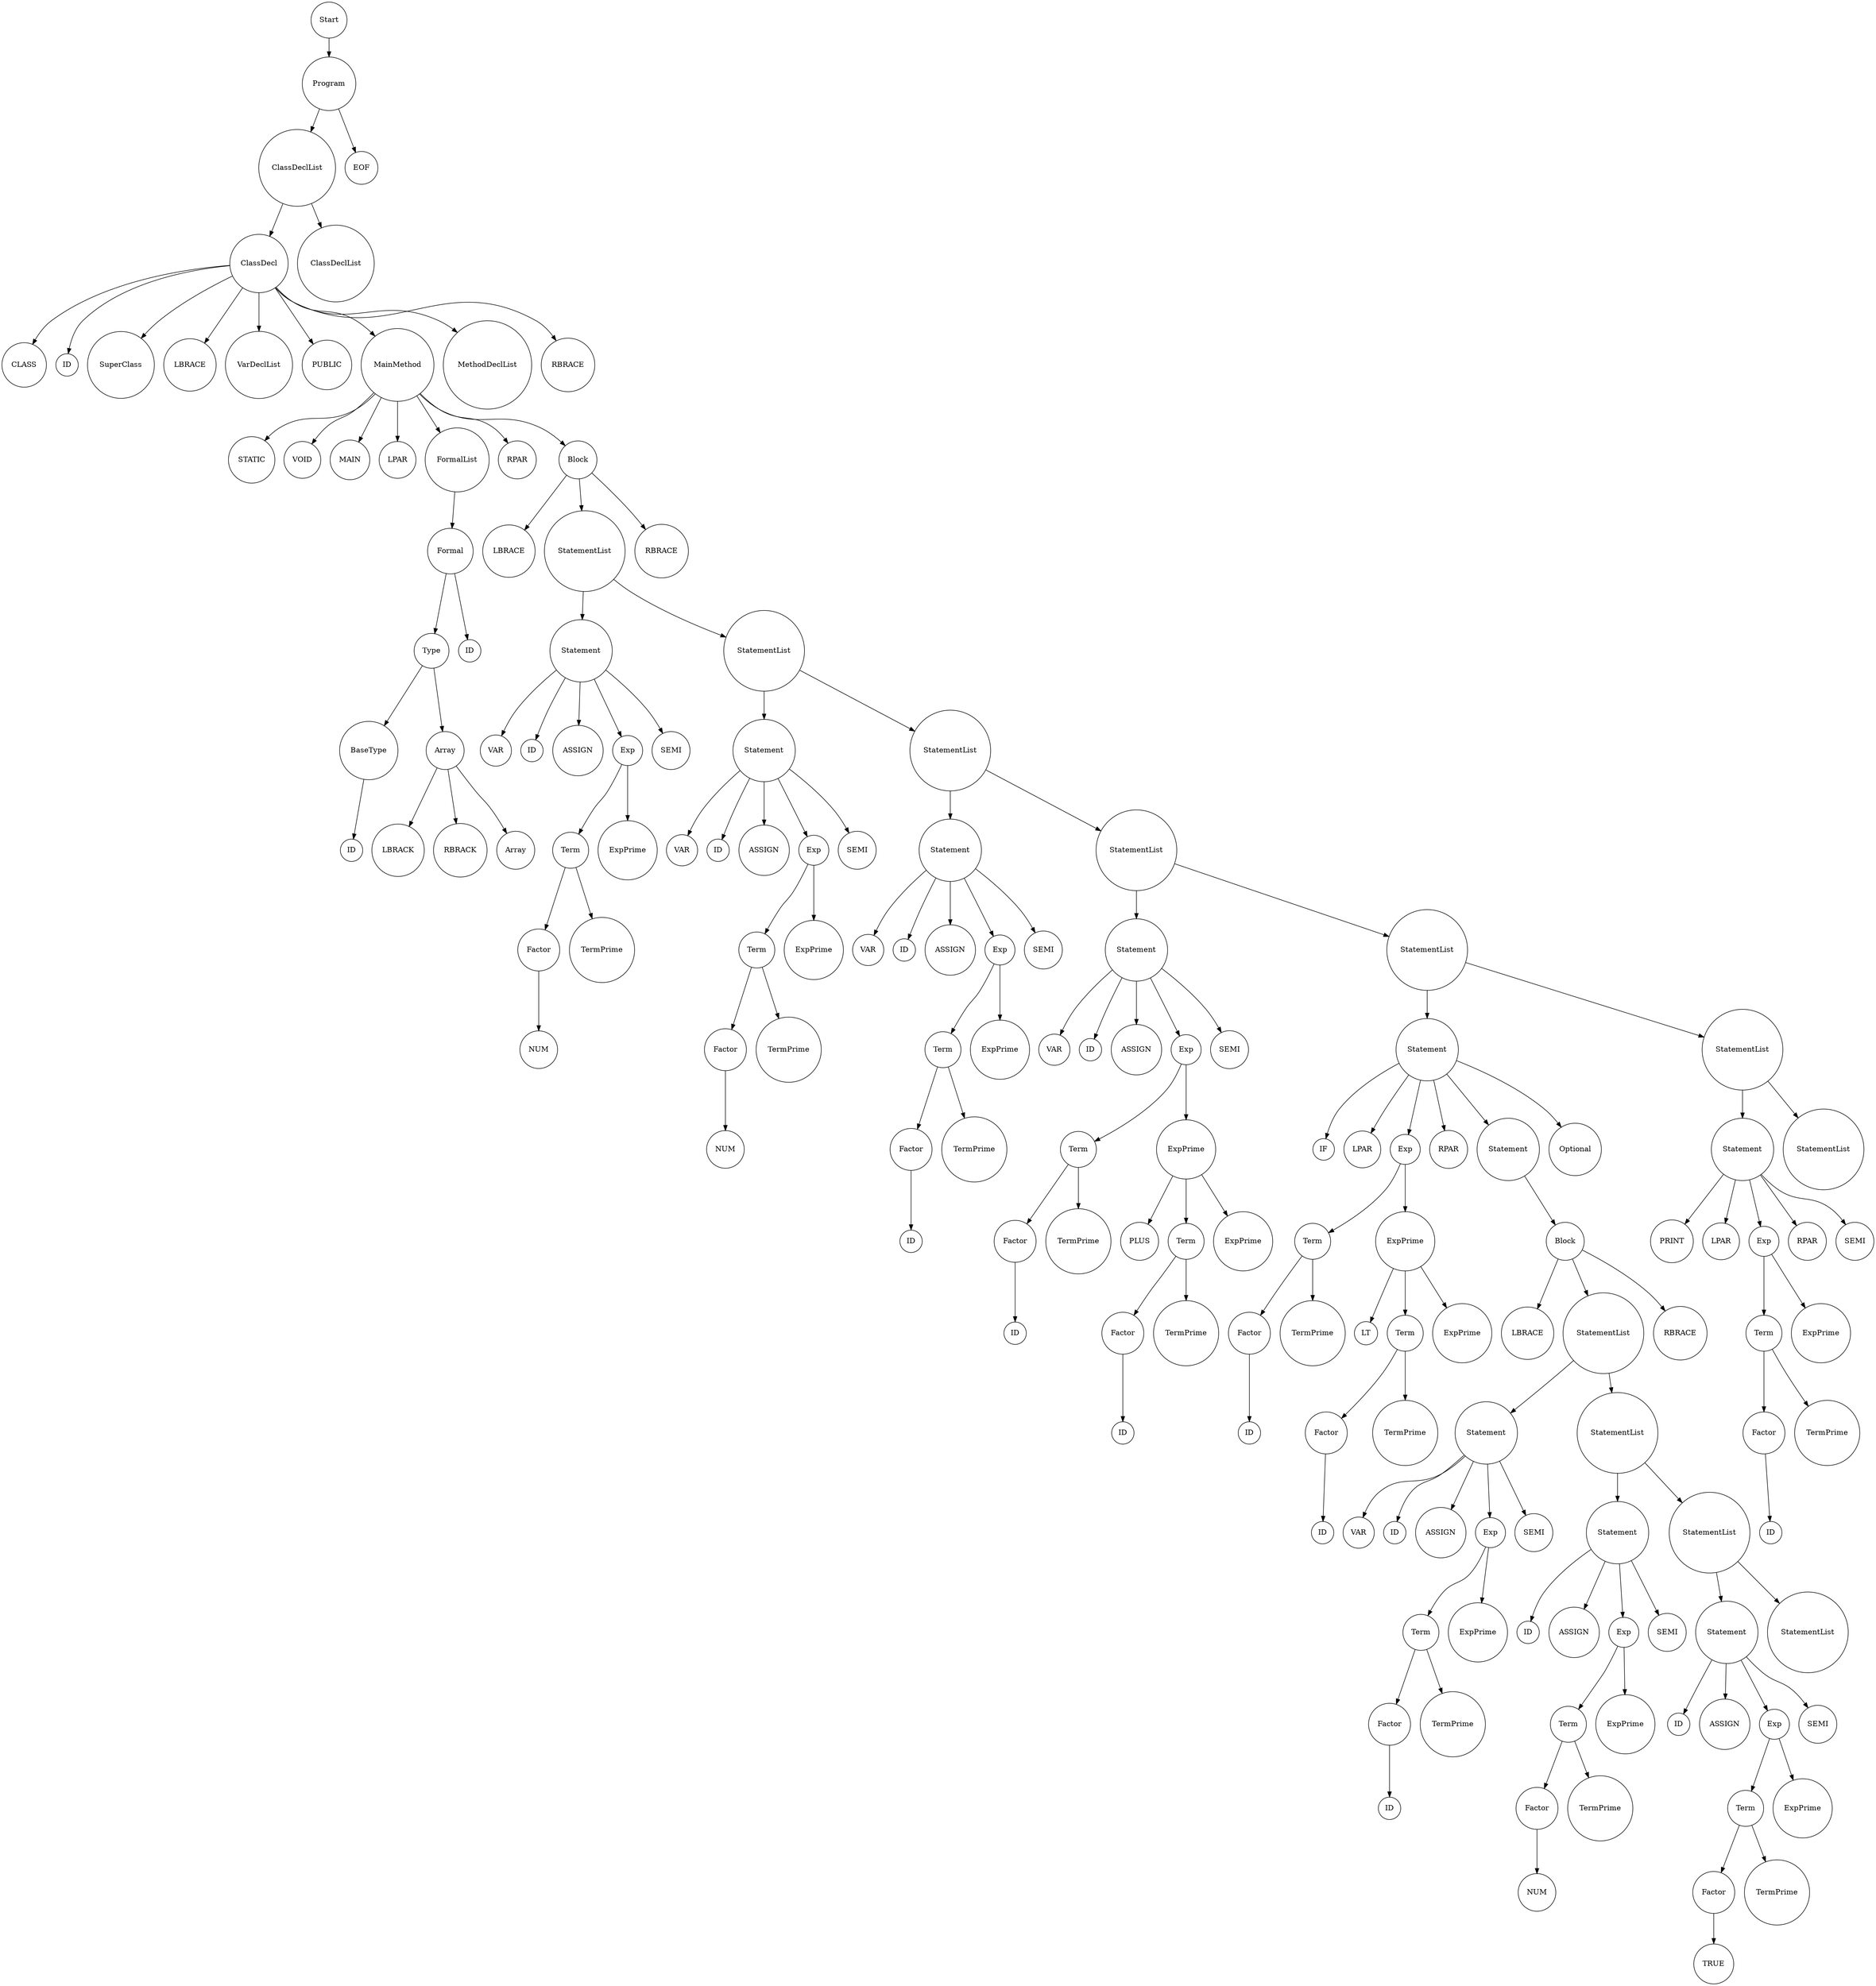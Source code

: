 digraph G {
            rankdir=TB; // Tree-like top-bottom orientation
            node [shape=circle];
              node0 [label="Start"];
  node0_0 [label="Program"];
  node0 -> node0_0;
  node0_0_0 [label="ClassDeclList"];
  node0_0 -> node0_0_0;
  node0_0_0_0 [label="ClassDecl"];
  node0_0_0 -> node0_0_0_0;
  node0_0_0_0_0 [label="CLASS"];
  node0_0_0_0 -> node0_0_0_0_0;
  node0_0_0_0_1 [label="ID"];
  node0_0_0_0 -> node0_0_0_0_1;
  node0_0_0_0_2 [label="SuperClass"];
  node0_0_0_0 -> node0_0_0_0_2;
  node0_0_0_0_3 [label="LBRACE"];
  node0_0_0_0 -> node0_0_0_0_3;
  node0_0_0_0_4 [label="VarDeclList"];
  node0_0_0_0 -> node0_0_0_0_4;
  node0_0_0_0_5 [label="PUBLIC"];
  node0_0_0_0 -> node0_0_0_0_5;
  node0_0_0_0_6 [label="MainMethod"];
  node0_0_0_0 -> node0_0_0_0_6;
  node0_0_0_0_6_0 [label="STATIC"];
  node0_0_0_0_6 -> node0_0_0_0_6_0;
  node0_0_0_0_6_1 [label="VOID"];
  node0_0_0_0_6 -> node0_0_0_0_6_1;
  node0_0_0_0_6_2 [label="MAIN"];
  node0_0_0_0_6 -> node0_0_0_0_6_2;
  node0_0_0_0_6_3 [label="LPAR"];
  node0_0_0_0_6 -> node0_0_0_0_6_3;
  node0_0_0_0_6_4 [label="FormalList"];
  node0_0_0_0_6 -> node0_0_0_0_6_4;
  node0_0_0_0_6_4_0 [label="Formal"];
  node0_0_0_0_6_4 -> node0_0_0_0_6_4_0;
  node0_0_0_0_6_4_0_0 [label="Type"];
  node0_0_0_0_6_4_0 -> node0_0_0_0_6_4_0_0;
  node0_0_0_0_6_4_0_0_0 [label="BaseType"];
  node0_0_0_0_6_4_0_0 -> node0_0_0_0_6_4_0_0_0;
  node0_0_0_0_6_4_0_0_0_0 [label="ID"];
  node0_0_0_0_6_4_0_0_0 -> node0_0_0_0_6_4_0_0_0_0;
  node0_0_0_0_6_4_0_0_1 [label="Array"];
  node0_0_0_0_6_4_0_0 -> node0_0_0_0_6_4_0_0_1;
  node0_0_0_0_6_4_0_0_1_0 [label="LBRACK"];
  node0_0_0_0_6_4_0_0_1 -> node0_0_0_0_6_4_0_0_1_0;
  node0_0_0_0_6_4_0_0_1_1 [label="RBRACK"];
  node0_0_0_0_6_4_0_0_1 -> node0_0_0_0_6_4_0_0_1_1;
  node0_0_0_0_6_4_0_0_1_2 [label="Array"];
  node0_0_0_0_6_4_0_0_1 -> node0_0_0_0_6_4_0_0_1_2;
  node0_0_0_0_6_4_0_1 [label="ID"];
  node0_0_0_0_6_4_0 -> node0_0_0_0_6_4_0_1;
  node0_0_0_0_6_5 [label="RPAR"];
  node0_0_0_0_6 -> node0_0_0_0_6_5;
  node0_0_0_0_6_6 [label="Block"];
  node0_0_0_0_6 -> node0_0_0_0_6_6;
  node0_0_0_0_6_6_0 [label="LBRACE"];
  node0_0_0_0_6_6 -> node0_0_0_0_6_6_0;
  node0_0_0_0_6_6_1 [label="StatementList"];
  node0_0_0_0_6_6 -> node0_0_0_0_6_6_1;
  node0_0_0_0_6_6_1_0 [label="Statement"];
  node0_0_0_0_6_6_1 -> node0_0_0_0_6_6_1_0;
  node0_0_0_0_6_6_1_0_0 [label="VAR"];
  node0_0_0_0_6_6_1_0 -> node0_0_0_0_6_6_1_0_0;
  node0_0_0_0_6_6_1_0_1 [label="ID"];
  node0_0_0_0_6_6_1_0 -> node0_0_0_0_6_6_1_0_1;
  node0_0_0_0_6_6_1_0_2 [label="ASSIGN"];
  node0_0_0_0_6_6_1_0 -> node0_0_0_0_6_6_1_0_2;
  node0_0_0_0_6_6_1_0_3 [label="Exp"];
  node0_0_0_0_6_6_1_0 -> node0_0_0_0_6_6_1_0_3;
  node0_0_0_0_6_6_1_0_3_0 [label="Term"];
  node0_0_0_0_6_6_1_0_3 -> node0_0_0_0_6_6_1_0_3_0;
  node0_0_0_0_6_6_1_0_3_0_0 [label="Factor"];
  node0_0_0_0_6_6_1_0_3_0 -> node0_0_0_0_6_6_1_0_3_0_0;
  node0_0_0_0_6_6_1_0_3_0_0_0 [label="NUM"];
  node0_0_0_0_6_6_1_0_3_0_0 -> node0_0_0_0_6_6_1_0_3_0_0_0;
  node0_0_0_0_6_6_1_0_3_0_1 [label="TermPrime"];
  node0_0_0_0_6_6_1_0_3_0 -> node0_0_0_0_6_6_1_0_3_0_1;
  node0_0_0_0_6_6_1_0_3_1 [label="ExpPrime"];
  node0_0_0_0_6_6_1_0_3 -> node0_0_0_0_6_6_1_0_3_1;
  node0_0_0_0_6_6_1_0_4 [label="SEMI"];
  node0_0_0_0_6_6_1_0 -> node0_0_0_0_6_6_1_0_4;
  node0_0_0_0_6_6_1_1 [label="StatementList"];
  node0_0_0_0_6_6_1 -> node0_0_0_0_6_6_1_1;
  node0_0_0_0_6_6_1_1_0 [label="Statement"];
  node0_0_0_0_6_6_1_1 -> node0_0_0_0_6_6_1_1_0;
  node0_0_0_0_6_6_1_1_0_0 [label="VAR"];
  node0_0_0_0_6_6_1_1_0 -> node0_0_0_0_6_6_1_1_0_0;
  node0_0_0_0_6_6_1_1_0_1 [label="ID"];
  node0_0_0_0_6_6_1_1_0 -> node0_0_0_0_6_6_1_1_0_1;
  node0_0_0_0_6_6_1_1_0_2 [label="ASSIGN"];
  node0_0_0_0_6_6_1_1_0 -> node0_0_0_0_6_6_1_1_0_2;
  node0_0_0_0_6_6_1_1_0_3 [label="Exp"];
  node0_0_0_0_6_6_1_1_0 -> node0_0_0_0_6_6_1_1_0_3;
  node0_0_0_0_6_6_1_1_0_3_0 [label="Term"];
  node0_0_0_0_6_6_1_1_0_3 -> node0_0_0_0_6_6_1_1_0_3_0;
  node0_0_0_0_6_6_1_1_0_3_0_0 [label="Factor"];
  node0_0_0_0_6_6_1_1_0_3_0 -> node0_0_0_0_6_6_1_1_0_3_0_0;
  node0_0_0_0_6_6_1_1_0_3_0_0_0 [label="NUM"];
  node0_0_0_0_6_6_1_1_0_3_0_0 -> node0_0_0_0_6_6_1_1_0_3_0_0_0;
  node0_0_0_0_6_6_1_1_0_3_0_1 [label="TermPrime"];
  node0_0_0_0_6_6_1_1_0_3_0 -> node0_0_0_0_6_6_1_1_0_3_0_1;
  node0_0_0_0_6_6_1_1_0_3_1 [label="ExpPrime"];
  node0_0_0_0_6_6_1_1_0_3 -> node0_0_0_0_6_6_1_1_0_3_1;
  node0_0_0_0_6_6_1_1_0_4 [label="SEMI"];
  node0_0_0_0_6_6_1_1_0 -> node0_0_0_0_6_6_1_1_0_4;
  node0_0_0_0_6_6_1_1_1 [label="StatementList"];
  node0_0_0_0_6_6_1_1 -> node0_0_0_0_6_6_1_1_1;
  node0_0_0_0_6_6_1_1_1_0 [label="Statement"];
  node0_0_0_0_6_6_1_1_1 -> node0_0_0_0_6_6_1_1_1_0;
  node0_0_0_0_6_6_1_1_1_0_0 [label="VAR"];
  node0_0_0_0_6_6_1_1_1_0 -> node0_0_0_0_6_6_1_1_1_0_0;
  node0_0_0_0_6_6_1_1_1_0_1 [label="ID"];
  node0_0_0_0_6_6_1_1_1_0 -> node0_0_0_0_6_6_1_1_1_0_1;
  node0_0_0_0_6_6_1_1_1_0_2 [label="ASSIGN"];
  node0_0_0_0_6_6_1_1_1_0 -> node0_0_0_0_6_6_1_1_1_0_2;
  node0_0_0_0_6_6_1_1_1_0_3 [label="Exp"];
  node0_0_0_0_6_6_1_1_1_0 -> node0_0_0_0_6_6_1_1_1_0_3;
  node0_0_0_0_6_6_1_1_1_0_3_0 [label="Term"];
  node0_0_0_0_6_6_1_1_1_0_3 -> node0_0_0_0_6_6_1_1_1_0_3_0;
  node0_0_0_0_6_6_1_1_1_0_3_0_0 [label="Factor"];
  node0_0_0_0_6_6_1_1_1_0_3_0 -> node0_0_0_0_6_6_1_1_1_0_3_0_0;
  node0_0_0_0_6_6_1_1_1_0_3_0_0_0 [label="ID"];
  node0_0_0_0_6_6_1_1_1_0_3_0_0 -> node0_0_0_0_6_6_1_1_1_0_3_0_0_0;
  node0_0_0_0_6_6_1_1_1_0_3_0_1 [label="TermPrime"];
  node0_0_0_0_6_6_1_1_1_0_3_0 -> node0_0_0_0_6_6_1_1_1_0_3_0_1;
  node0_0_0_0_6_6_1_1_1_0_3_1 [label="ExpPrime"];
  node0_0_0_0_6_6_1_1_1_0_3 -> node0_0_0_0_6_6_1_1_1_0_3_1;
  node0_0_0_0_6_6_1_1_1_0_4 [label="SEMI"];
  node0_0_0_0_6_6_1_1_1_0 -> node0_0_0_0_6_6_1_1_1_0_4;
  node0_0_0_0_6_6_1_1_1_1 [label="StatementList"];
  node0_0_0_0_6_6_1_1_1 -> node0_0_0_0_6_6_1_1_1_1;
  node0_0_0_0_6_6_1_1_1_1_0 [label="Statement"];
  node0_0_0_0_6_6_1_1_1_1 -> node0_0_0_0_6_6_1_1_1_1_0;
  node0_0_0_0_6_6_1_1_1_1_0_0 [label="VAR"];
  node0_0_0_0_6_6_1_1_1_1_0 -> node0_0_0_0_6_6_1_1_1_1_0_0;
  node0_0_0_0_6_6_1_1_1_1_0_1 [label="ID"];
  node0_0_0_0_6_6_1_1_1_1_0 -> node0_0_0_0_6_6_1_1_1_1_0_1;
  node0_0_0_0_6_6_1_1_1_1_0_2 [label="ASSIGN"];
  node0_0_0_0_6_6_1_1_1_1_0 -> node0_0_0_0_6_6_1_1_1_1_0_2;
  node0_0_0_0_6_6_1_1_1_1_0_3 [label="Exp"];
  node0_0_0_0_6_6_1_1_1_1_0 -> node0_0_0_0_6_6_1_1_1_1_0_3;
  node0_0_0_0_6_6_1_1_1_1_0_3_0 [label="Term"];
  node0_0_0_0_6_6_1_1_1_1_0_3 -> node0_0_0_0_6_6_1_1_1_1_0_3_0;
  node0_0_0_0_6_6_1_1_1_1_0_3_0_0 [label="Factor"];
  node0_0_0_0_6_6_1_1_1_1_0_3_0 -> node0_0_0_0_6_6_1_1_1_1_0_3_0_0;
  node0_0_0_0_6_6_1_1_1_1_0_3_0_0_0 [label="ID"];
  node0_0_0_0_6_6_1_1_1_1_0_3_0_0 -> node0_0_0_0_6_6_1_1_1_1_0_3_0_0_0;
  node0_0_0_0_6_6_1_1_1_1_0_3_0_1 [label="TermPrime"];
  node0_0_0_0_6_6_1_1_1_1_0_3_0 -> node0_0_0_0_6_6_1_1_1_1_0_3_0_1;
  node0_0_0_0_6_6_1_1_1_1_0_3_1 [label="ExpPrime"];
  node0_0_0_0_6_6_1_1_1_1_0_3 -> node0_0_0_0_6_6_1_1_1_1_0_3_1;
  node0_0_0_0_6_6_1_1_1_1_0_3_1_0 [label="PLUS"];
  node0_0_0_0_6_6_1_1_1_1_0_3_1 -> node0_0_0_0_6_6_1_1_1_1_0_3_1_0;
  node0_0_0_0_6_6_1_1_1_1_0_3_1_1 [label="Term"];
  node0_0_0_0_6_6_1_1_1_1_0_3_1 -> node0_0_0_0_6_6_1_1_1_1_0_3_1_1;
  node0_0_0_0_6_6_1_1_1_1_0_3_1_1_0 [label="Factor"];
  node0_0_0_0_6_6_1_1_1_1_0_3_1_1 -> node0_0_0_0_6_6_1_1_1_1_0_3_1_1_0;
  node0_0_0_0_6_6_1_1_1_1_0_3_1_1_0_0 [label="ID"];
  node0_0_0_0_6_6_1_1_1_1_0_3_1_1_0 -> node0_0_0_0_6_6_1_1_1_1_0_3_1_1_0_0;
  node0_0_0_0_6_6_1_1_1_1_0_3_1_1_1 [label="TermPrime"];
  node0_0_0_0_6_6_1_1_1_1_0_3_1_1 -> node0_0_0_0_6_6_1_1_1_1_0_3_1_1_1;
  node0_0_0_0_6_6_1_1_1_1_0_3_1_2 [label="ExpPrime"];
  node0_0_0_0_6_6_1_1_1_1_0_3_1 -> node0_0_0_0_6_6_1_1_1_1_0_3_1_2;
  node0_0_0_0_6_6_1_1_1_1_0_4 [label="SEMI"];
  node0_0_0_0_6_6_1_1_1_1_0 -> node0_0_0_0_6_6_1_1_1_1_0_4;
  node0_0_0_0_6_6_1_1_1_1_1 [label="StatementList"];
  node0_0_0_0_6_6_1_1_1_1 -> node0_0_0_0_6_6_1_1_1_1_1;
  node0_0_0_0_6_6_1_1_1_1_1_0 [label="Statement"];
  node0_0_0_0_6_6_1_1_1_1_1 -> node0_0_0_0_6_6_1_1_1_1_1_0;
  node0_0_0_0_6_6_1_1_1_1_1_0_0 [label="IF"];
  node0_0_0_0_6_6_1_1_1_1_1_0 -> node0_0_0_0_6_6_1_1_1_1_1_0_0;
  node0_0_0_0_6_6_1_1_1_1_1_0_1 [label="LPAR"];
  node0_0_0_0_6_6_1_1_1_1_1_0 -> node0_0_0_0_6_6_1_1_1_1_1_0_1;
  node0_0_0_0_6_6_1_1_1_1_1_0_2 [label="Exp"];
  node0_0_0_0_6_6_1_1_1_1_1_0 -> node0_0_0_0_6_6_1_1_1_1_1_0_2;
  node0_0_0_0_6_6_1_1_1_1_1_0_2_0 [label="Term"];
  node0_0_0_0_6_6_1_1_1_1_1_0_2 -> node0_0_0_0_6_6_1_1_1_1_1_0_2_0;
  node0_0_0_0_6_6_1_1_1_1_1_0_2_0_0 [label="Factor"];
  node0_0_0_0_6_6_1_1_1_1_1_0_2_0 -> node0_0_0_0_6_6_1_1_1_1_1_0_2_0_0;
  node0_0_0_0_6_6_1_1_1_1_1_0_2_0_0_0 [label="ID"];
  node0_0_0_0_6_6_1_1_1_1_1_0_2_0_0 -> node0_0_0_0_6_6_1_1_1_1_1_0_2_0_0_0;
  node0_0_0_0_6_6_1_1_1_1_1_0_2_0_1 [label="TermPrime"];
  node0_0_0_0_6_6_1_1_1_1_1_0_2_0 -> node0_0_0_0_6_6_1_1_1_1_1_0_2_0_1;
  node0_0_0_0_6_6_1_1_1_1_1_0_2_1 [label="ExpPrime"];
  node0_0_0_0_6_6_1_1_1_1_1_0_2 -> node0_0_0_0_6_6_1_1_1_1_1_0_2_1;
  node0_0_0_0_6_6_1_1_1_1_1_0_2_1_0 [label="LT"];
  node0_0_0_0_6_6_1_1_1_1_1_0_2_1 -> node0_0_0_0_6_6_1_1_1_1_1_0_2_1_0;
  node0_0_0_0_6_6_1_1_1_1_1_0_2_1_1 [label="Term"];
  node0_0_0_0_6_6_1_1_1_1_1_0_2_1 -> node0_0_0_0_6_6_1_1_1_1_1_0_2_1_1;
  node0_0_0_0_6_6_1_1_1_1_1_0_2_1_1_0 [label="Factor"];
  node0_0_0_0_6_6_1_1_1_1_1_0_2_1_1 -> node0_0_0_0_6_6_1_1_1_1_1_0_2_1_1_0;
  node0_0_0_0_6_6_1_1_1_1_1_0_2_1_1_0_0 [label="ID"];
  node0_0_0_0_6_6_1_1_1_1_1_0_2_1_1_0 -> node0_0_0_0_6_6_1_1_1_1_1_0_2_1_1_0_0;
  node0_0_0_0_6_6_1_1_1_1_1_0_2_1_1_1 [label="TermPrime"];
  node0_0_0_0_6_6_1_1_1_1_1_0_2_1_1 -> node0_0_0_0_6_6_1_1_1_1_1_0_2_1_1_1;
  node0_0_0_0_6_6_1_1_1_1_1_0_2_1_2 [label="ExpPrime"];
  node0_0_0_0_6_6_1_1_1_1_1_0_2_1 -> node0_0_0_0_6_6_1_1_1_1_1_0_2_1_2;
  node0_0_0_0_6_6_1_1_1_1_1_0_3 [label="RPAR"];
  node0_0_0_0_6_6_1_1_1_1_1_0 -> node0_0_0_0_6_6_1_1_1_1_1_0_3;
  node0_0_0_0_6_6_1_1_1_1_1_0_4 [label="Statement"];
  node0_0_0_0_6_6_1_1_1_1_1_0 -> node0_0_0_0_6_6_1_1_1_1_1_0_4;
  node0_0_0_0_6_6_1_1_1_1_1_0_4_0 [label="Block"];
  node0_0_0_0_6_6_1_1_1_1_1_0_4 -> node0_0_0_0_6_6_1_1_1_1_1_0_4_0;
  node0_0_0_0_6_6_1_1_1_1_1_0_4_0_0 [label="LBRACE"];
  node0_0_0_0_6_6_1_1_1_1_1_0_4_0 -> node0_0_0_0_6_6_1_1_1_1_1_0_4_0_0;
  node0_0_0_0_6_6_1_1_1_1_1_0_4_0_1 [label="StatementList"];
  node0_0_0_0_6_6_1_1_1_1_1_0_4_0 -> node0_0_0_0_6_6_1_1_1_1_1_0_4_0_1;
  node0_0_0_0_6_6_1_1_1_1_1_0_4_0_1_0 [label="Statement"];
  node0_0_0_0_6_6_1_1_1_1_1_0_4_0_1 -> node0_0_0_0_6_6_1_1_1_1_1_0_4_0_1_0;
  node0_0_0_0_6_6_1_1_1_1_1_0_4_0_1_0_0 [label="VAR"];
  node0_0_0_0_6_6_1_1_1_1_1_0_4_0_1_0 -> node0_0_0_0_6_6_1_1_1_1_1_0_4_0_1_0_0;
  node0_0_0_0_6_6_1_1_1_1_1_0_4_0_1_0_1 [label="ID"];
  node0_0_0_0_6_6_1_1_1_1_1_0_4_0_1_0 -> node0_0_0_0_6_6_1_1_1_1_1_0_4_0_1_0_1;
  node0_0_0_0_6_6_1_1_1_1_1_0_4_0_1_0_2 [label="ASSIGN"];
  node0_0_0_0_6_6_1_1_1_1_1_0_4_0_1_0 -> node0_0_0_0_6_6_1_1_1_1_1_0_4_0_1_0_2;
  node0_0_0_0_6_6_1_1_1_1_1_0_4_0_1_0_3 [label="Exp"];
  node0_0_0_0_6_6_1_1_1_1_1_0_4_0_1_0 -> node0_0_0_0_6_6_1_1_1_1_1_0_4_0_1_0_3;
  node0_0_0_0_6_6_1_1_1_1_1_0_4_0_1_0_3_0 [label="Term"];
  node0_0_0_0_6_6_1_1_1_1_1_0_4_0_1_0_3 -> node0_0_0_0_6_6_1_1_1_1_1_0_4_0_1_0_3_0;
  node0_0_0_0_6_6_1_1_1_1_1_0_4_0_1_0_3_0_0 [label="Factor"];
  node0_0_0_0_6_6_1_1_1_1_1_0_4_0_1_0_3_0 -> node0_0_0_0_6_6_1_1_1_1_1_0_4_0_1_0_3_0_0;
  node0_0_0_0_6_6_1_1_1_1_1_0_4_0_1_0_3_0_0_0 [label="ID"];
  node0_0_0_0_6_6_1_1_1_1_1_0_4_0_1_0_3_0_0 -> node0_0_0_0_6_6_1_1_1_1_1_0_4_0_1_0_3_0_0_0;
  node0_0_0_0_6_6_1_1_1_1_1_0_4_0_1_0_3_0_1 [label="TermPrime"];
  node0_0_0_0_6_6_1_1_1_1_1_0_4_0_1_0_3_0 -> node0_0_0_0_6_6_1_1_1_1_1_0_4_0_1_0_3_0_1;
  node0_0_0_0_6_6_1_1_1_1_1_0_4_0_1_0_3_1 [label="ExpPrime"];
  node0_0_0_0_6_6_1_1_1_1_1_0_4_0_1_0_3 -> node0_0_0_0_6_6_1_1_1_1_1_0_4_0_1_0_3_1;
  node0_0_0_0_6_6_1_1_1_1_1_0_4_0_1_0_4 [label="SEMI"];
  node0_0_0_0_6_6_1_1_1_1_1_0_4_0_1_0 -> node0_0_0_0_6_6_1_1_1_1_1_0_4_0_1_0_4;
  node0_0_0_0_6_6_1_1_1_1_1_0_4_0_1_1 [label="StatementList"];
  node0_0_0_0_6_6_1_1_1_1_1_0_4_0_1 -> node0_0_0_0_6_6_1_1_1_1_1_0_4_0_1_1;
  node0_0_0_0_6_6_1_1_1_1_1_0_4_0_1_1_0 [label="Statement"];
  node0_0_0_0_6_6_1_1_1_1_1_0_4_0_1_1 -> node0_0_0_0_6_6_1_1_1_1_1_0_4_0_1_1_0;
  node0_0_0_0_6_6_1_1_1_1_1_0_4_0_1_1_0_0 [label="ID"];
  node0_0_0_0_6_6_1_1_1_1_1_0_4_0_1_1_0 -> node0_0_0_0_6_6_1_1_1_1_1_0_4_0_1_1_0_0;
  node0_0_0_0_6_6_1_1_1_1_1_0_4_0_1_1_0_1 [label="ASSIGN"];
  node0_0_0_0_6_6_1_1_1_1_1_0_4_0_1_1_0 -> node0_0_0_0_6_6_1_1_1_1_1_0_4_0_1_1_0_1;
  node0_0_0_0_6_6_1_1_1_1_1_0_4_0_1_1_0_2 [label="Exp"];
  node0_0_0_0_6_6_1_1_1_1_1_0_4_0_1_1_0 -> node0_0_0_0_6_6_1_1_1_1_1_0_4_0_1_1_0_2;
  node0_0_0_0_6_6_1_1_1_1_1_0_4_0_1_1_0_2_0 [label="Term"];
  node0_0_0_0_6_6_1_1_1_1_1_0_4_0_1_1_0_2 -> node0_0_0_0_6_6_1_1_1_1_1_0_4_0_1_1_0_2_0;
  node0_0_0_0_6_6_1_1_1_1_1_0_4_0_1_1_0_2_0_0 [label="Factor"];
  node0_0_0_0_6_6_1_1_1_1_1_0_4_0_1_1_0_2_0 -> node0_0_0_0_6_6_1_1_1_1_1_0_4_0_1_1_0_2_0_0;
  node0_0_0_0_6_6_1_1_1_1_1_0_4_0_1_1_0_2_0_0_0 [label="NUM"];
  node0_0_0_0_6_6_1_1_1_1_1_0_4_0_1_1_0_2_0_0 -> node0_0_0_0_6_6_1_1_1_1_1_0_4_0_1_1_0_2_0_0_0;
  node0_0_0_0_6_6_1_1_1_1_1_0_4_0_1_1_0_2_0_1 [label="TermPrime"];
  node0_0_0_0_6_6_1_1_1_1_1_0_4_0_1_1_0_2_0 -> node0_0_0_0_6_6_1_1_1_1_1_0_4_0_1_1_0_2_0_1;
  node0_0_0_0_6_6_1_1_1_1_1_0_4_0_1_1_0_2_1 [label="ExpPrime"];
  node0_0_0_0_6_6_1_1_1_1_1_0_4_0_1_1_0_2 -> node0_0_0_0_6_6_1_1_1_1_1_0_4_0_1_1_0_2_1;
  node0_0_0_0_6_6_1_1_1_1_1_0_4_0_1_1_0_3 [label="SEMI"];
  node0_0_0_0_6_6_1_1_1_1_1_0_4_0_1_1_0 -> node0_0_0_0_6_6_1_1_1_1_1_0_4_0_1_1_0_3;
  node0_0_0_0_6_6_1_1_1_1_1_0_4_0_1_1_1 [label="StatementList"];
  node0_0_0_0_6_6_1_1_1_1_1_0_4_0_1_1 -> node0_0_0_0_6_6_1_1_1_1_1_0_4_0_1_1_1;
  node0_0_0_0_6_6_1_1_1_1_1_0_4_0_1_1_1_0 [label="Statement"];
  node0_0_0_0_6_6_1_1_1_1_1_0_4_0_1_1_1 -> node0_0_0_0_6_6_1_1_1_1_1_0_4_0_1_1_1_0;
  node0_0_0_0_6_6_1_1_1_1_1_0_4_0_1_1_1_0_0 [label="ID"];
  node0_0_0_0_6_6_1_1_1_1_1_0_4_0_1_1_1_0 -> node0_0_0_0_6_6_1_1_1_1_1_0_4_0_1_1_1_0_0;
  node0_0_0_0_6_6_1_1_1_1_1_0_4_0_1_1_1_0_1 [label="ASSIGN"];
  node0_0_0_0_6_6_1_1_1_1_1_0_4_0_1_1_1_0 -> node0_0_0_0_6_6_1_1_1_1_1_0_4_0_1_1_1_0_1;
  node0_0_0_0_6_6_1_1_1_1_1_0_4_0_1_1_1_0_2 [label="Exp"];
  node0_0_0_0_6_6_1_1_1_1_1_0_4_0_1_1_1_0 -> node0_0_0_0_6_6_1_1_1_1_1_0_4_0_1_1_1_0_2;
  node0_0_0_0_6_6_1_1_1_1_1_0_4_0_1_1_1_0_2_0 [label="Term"];
  node0_0_0_0_6_6_1_1_1_1_1_0_4_0_1_1_1_0_2 -> node0_0_0_0_6_6_1_1_1_1_1_0_4_0_1_1_1_0_2_0;
  node0_0_0_0_6_6_1_1_1_1_1_0_4_0_1_1_1_0_2_0_0 [label="Factor"];
  node0_0_0_0_6_6_1_1_1_1_1_0_4_0_1_1_1_0_2_0 -> node0_0_0_0_6_6_1_1_1_1_1_0_4_0_1_1_1_0_2_0_0;
  node0_0_0_0_6_6_1_1_1_1_1_0_4_0_1_1_1_0_2_0_0_0 [label="TRUE"];
  node0_0_0_0_6_6_1_1_1_1_1_0_4_0_1_1_1_0_2_0_0 -> node0_0_0_0_6_6_1_1_1_1_1_0_4_0_1_1_1_0_2_0_0_0;
  node0_0_0_0_6_6_1_1_1_1_1_0_4_0_1_1_1_0_2_0_1 [label="TermPrime"];
  node0_0_0_0_6_6_1_1_1_1_1_0_4_0_1_1_1_0_2_0 -> node0_0_0_0_6_6_1_1_1_1_1_0_4_0_1_1_1_0_2_0_1;
  node0_0_0_0_6_6_1_1_1_1_1_0_4_0_1_1_1_0_2_1 [label="ExpPrime"];
  node0_0_0_0_6_6_1_1_1_1_1_0_4_0_1_1_1_0_2 -> node0_0_0_0_6_6_1_1_1_1_1_0_4_0_1_1_1_0_2_1;
  node0_0_0_0_6_6_1_1_1_1_1_0_4_0_1_1_1_0_3 [label="SEMI"];
  node0_0_0_0_6_6_1_1_1_1_1_0_4_0_1_1_1_0 -> node0_0_0_0_6_6_1_1_1_1_1_0_4_0_1_1_1_0_3;
  node0_0_0_0_6_6_1_1_1_1_1_0_4_0_1_1_1_1 [label="StatementList"];
  node0_0_0_0_6_6_1_1_1_1_1_0_4_0_1_1_1 -> node0_0_0_0_6_6_1_1_1_1_1_0_4_0_1_1_1_1;
  node0_0_0_0_6_6_1_1_1_1_1_0_4_0_2 [label="RBRACE"];
  node0_0_0_0_6_6_1_1_1_1_1_0_4_0 -> node0_0_0_0_6_6_1_1_1_1_1_0_4_0_2;
  node0_0_0_0_6_6_1_1_1_1_1_0_5 [label="Optional"];
  node0_0_0_0_6_6_1_1_1_1_1_0 -> node0_0_0_0_6_6_1_1_1_1_1_0_5;
  node0_0_0_0_6_6_1_1_1_1_1_1 [label="StatementList"];
  node0_0_0_0_6_6_1_1_1_1_1 -> node0_0_0_0_6_6_1_1_1_1_1_1;
  node0_0_0_0_6_6_1_1_1_1_1_1_0 [label="Statement"];
  node0_0_0_0_6_6_1_1_1_1_1_1 -> node0_0_0_0_6_6_1_1_1_1_1_1_0;
  node0_0_0_0_6_6_1_1_1_1_1_1_0_0 [label="PRINT"];
  node0_0_0_0_6_6_1_1_1_1_1_1_0 -> node0_0_0_0_6_6_1_1_1_1_1_1_0_0;
  node0_0_0_0_6_6_1_1_1_1_1_1_0_1 [label="LPAR"];
  node0_0_0_0_6_6_1_1_1_1_1_1_0 -> node0_0_0_0_6_6_1_1_1_1_1_1_0_1;
  node0_0_0_0_6_6_1_1_1_1_1_1_0_2 [label="Exp"];
  node0_0_0_0_6_6_1_1_1_1_1_1_0 -> node0_0_0_0_6_6_1_1_1_1_1_1_0_2;
  node0_0_0_0_6_6_1_1_1_1_1_1_0_2_0 [label="Term"];
  node0_0_0_0_6_6_1_1_1_1_1_1_0_2 -> node0_0_0_0_6_6_1_1_1_1_1_1_0_2_0;
  node0_0_0_0_6_6_1_1_1_1_1_1_0_2_0_0 [label="Factor"];
  node0_0_0_0_6_6_1_1_1_1_1_1_0_2_0 -> node0_0_0_0_6_6_1_1_1_1_1_1_0_2_0_0;
  node0_0_0_0_6_6_1_1_1_1_1_1_0_2_0_0_0 [label="ID"];
  node0_0_0_0_6_6_1_1_1_1_1_1_0_2_0_0 -> node0_0_0_0_6_6_1_1_1_1_1_1_0_2_0_0_0;
  node0_0_0_0_6_6_1_1_1_1_1_1_0_2_0_1 [label="TermPrime"];
  node0_0_0_0_6_6_1_1_1_1_1_1_0_2_0 -> node0_0_0_0_6_6_1_1_1_1_1_1_0_2_0_1;
  node0_0_0_0_6_6_1_1_1_1_1_1_0_2_1 [label="ExpPrime"];
  node0_0_0_0_6_6_1_1_1_1_1_1_0_2 -> node0_0_0_0_6_6_1_1_1_1_1_1_0_2_1;
  node0_0_0_0_6_6_1_1_1_1_1_1_0_3 [label="RPAR"];
  node0_0_0_0_6_6_1_1_1_1_1_1_0 -> node0_0_0_0_6_6_1_1_1_1_1_1_0_3;
  node0_0_0_0_6_6_1_1_1_1_1_1_0_4 [label="SEMI"];
  node0_0_0_0_6_6_1_1_1_1_1_1_0 -> node0_0_0_0_6_6_1_1_1_1_1_1_0_4;
  node0_0_0_0_6_6_1_1_1_1_1_1_1 [label="StatementList"];
  node0_0_0_0_6_6_1_1_1_1_1_1 -> node0_0_0_0_6_6_1_1_1_1_1_1_1;
  node0_0_0_0_6_6_2 [label="RBRACE"];
  node0_0_0_0_6_6 -> node0_0_0_0_6_6_2;
  node0_0_0_0_7 [label="MethodDeclList"];
  node0_0_0_0 -> node0_0_0_0_7;
  node0_0_0_0_8 [label="RBRACE"];
  node0_0_0_0 -> node0_0_0_0_8;
  node0_0_0_1 [label="ClassDeclList"];
  node0_0_0 -> node0_0_0_1;
  node0_0_1 [label="EOF"];
  node0_0 -> node0_0_1;
        }